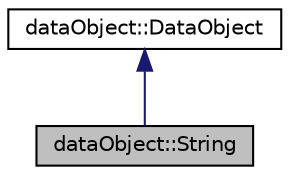 digraph "dataObject::String"
{
 // LATEX_PDF_SIZE
  edge [fontname="Helvetica",fontsize="10",labelfontname="Helvetica",labelfontsize="10"];
  node [fontname="Helvetica",fontsize="10",shape=record];
  Node1 [label="dataObject::String",height=0.2,width=0.4,color="black", fillcolor="grey75", style="filled", fontcolor="black",tooltip="文字列クラス"];
  Node2 -> Node1 [dir="back",color="midnightblue",fontsize="10",style="solid",fontname="Helvetica"];
  Node2 [label="dataObject::DataObject",height=0.2,width=0.4,color="black", fillcolor="white", style="filled",URL="$classdata_object_1_1_data_object.html",tooltip="基本型クラス"];
}
